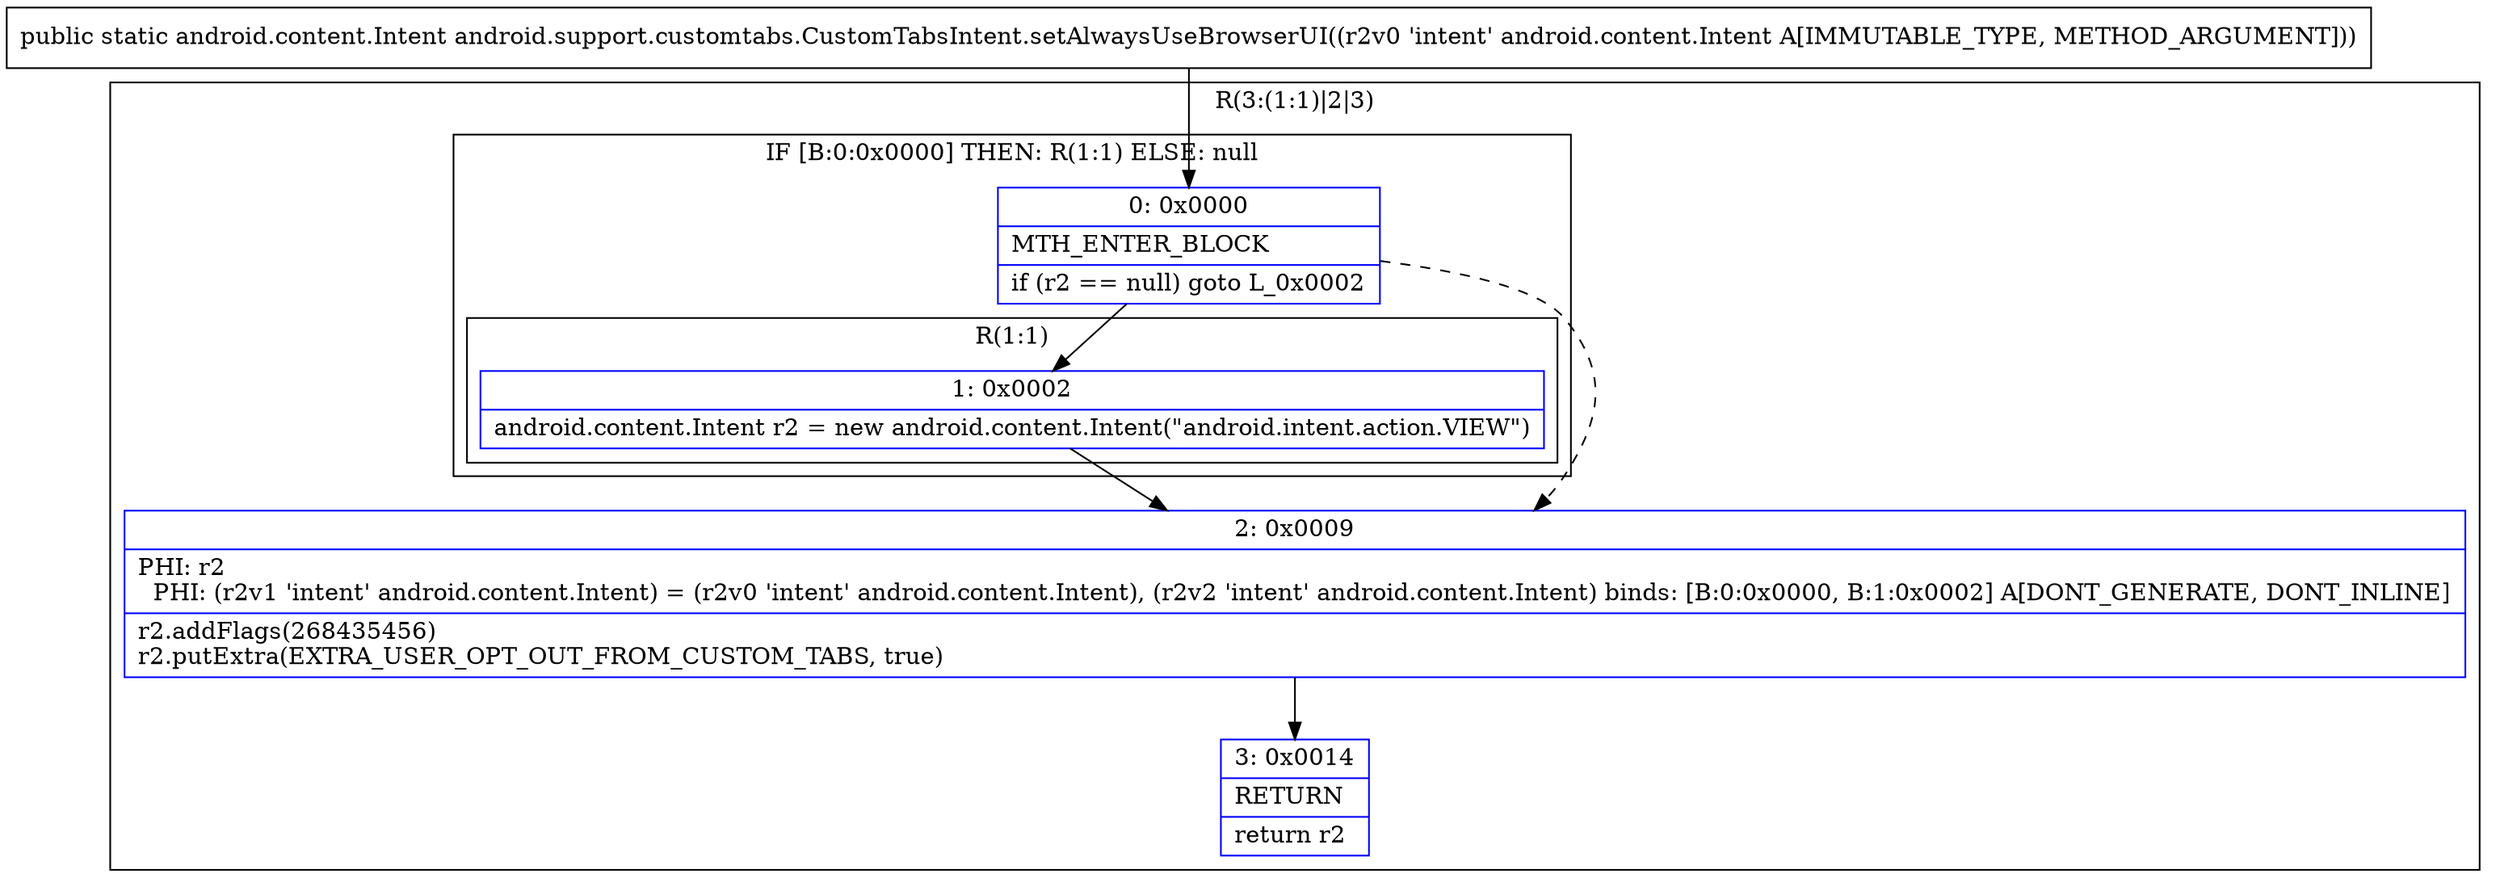 digraph "CFG forandroid.support.customtabs.CustomTabsIntent.setAlwaysUseBrowserUI(Landroid\/content\/Intent;)Landroid\/content\/Intent;" {
subgraph cluster_Region_248105528 {
label = "R(3:(1:1)|2|3)";
node [shape=record,color=blue];
subgraph cluster_IfRegion_1787223014 {
label = "IF [B:0:0x0000] THEN: R(1:1) ELSE: null";
node [shape=record,color=blue];
Node_0 [shape=record,label="{0\:\ 0x0000|MTH_ENTER_BLOCK\l|if (r2 == null) goto L_0x0002\l}"];
subgraph cluster_Region_28189174 {
label = "R(1:1)";
node [shape=record,color=blue];
Node_1 [shape=record,label="{1\:\ 0x0002|android.content.Intent r2 = new android.content.Intent(\"android.intent.action.VIEW\")\l}"];
}
}
Node_2 [shape=record,label="{2\:\ 0x0009|PHI: r2 \l  PHI: (r2v1 'intent' android.content.Intent) = (r2v0 'intent' android.content.Intent), (r2v2 'intent' android.content.Intent) binds: [B:0:0x0000, B:1:0x0002] A[DONT_GENERATE, DONT_INLINE]\l|r2.addFlags(268435456)\lr2.putExtra(EXTRA_USER_OPT_OUT_FROM_CUSTOM_TABS, true)\l}"];
Node_3 [shape=record,label="{3\:\ 0x0014|RETURN\l|return r2\l}"];
}
MethodNode[shape=record,label="{public static android.content.Intent android.support.customtabs.CustomTabsIntent.setAlwaysUseBrowserUI((r2v0 'intent' android.content.Intent A[IMMUTABLE_TYPE, METHOD_ARGUMENT])) }"];
MethodNode -> Node_0;
Node_0 -> Node_1;
Node_0 -> Node_2[style=dashed];
Node_1 -> Node_2;
Node_2 -> Node_3;
}

